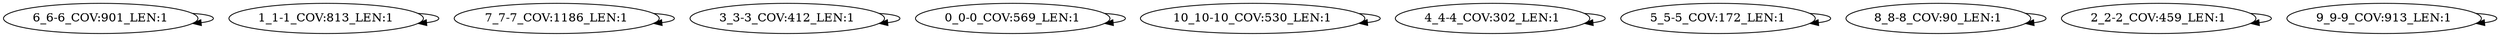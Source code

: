 digraph G {
    "6_6-6_COV:901_LEN:1" -> "6_6-6_COV:901_LEN:1";
    "1_1-1_COV:813_LEN:1" -> "1_1-1_COV:813_LEN:1";
    "7_7-7_COV:1186_LEN:1" -> "7_7-7_COV:1186_LEN:1";
    "3_3-3_COV:412_LEN:1" -> "3_3-3_COV:412_LEN:1";
    "0_0-0_COV:569_LEN:1" -> "0_0-0_COV:569_LEN:1";
    "10_10-10_COV:530_LEN:1" -> "10_10-10_COV:530_LEN:1";
    "4_4-4_COV:302_LEN:1" -> "4_4-4_COV:302_LEN:1";
    "5_5-5_COV:172_LEN:1" -> "5_5-5_COV:172_LEN:1";
    "8_8-8_COV:90_LEN:1" -> "8_8-8_COV:90_LEN:1";
    "2_2-2_COV:459_LEN:1" -> "2_2-2_COV:459_LEN:1";
    "9_9-9_COV:913_LEN:1" -> "9_9-9_COV:913_LEN:1";
}
